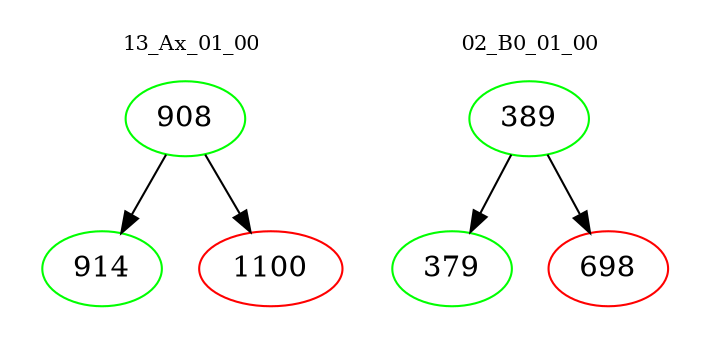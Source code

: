 digraph{
subgraph cluster_0 {
color = white
label = "13_Ax_01_00";
fontsize=10;
T0_908 [label="908", color="green"]
T0_908 -> T0_914 [color="black"]
T0_914 [label="914", color="green"]
T0_908 -> T0_1100 [color="black"]
T0_1100 [label="1100", color="red"]
}
subgraph cluster_1 {
color = white
label = "02_B0_01_00";
fontsize=10;
T1_389 [label="389", color="green"]
T1_389 -> T1_379 [color="black"]
T1_379 [label="379", color="green"]
T1_389 -> T1_698 [color="black"]
T1_698 [label="698", color="red"]
}
}
